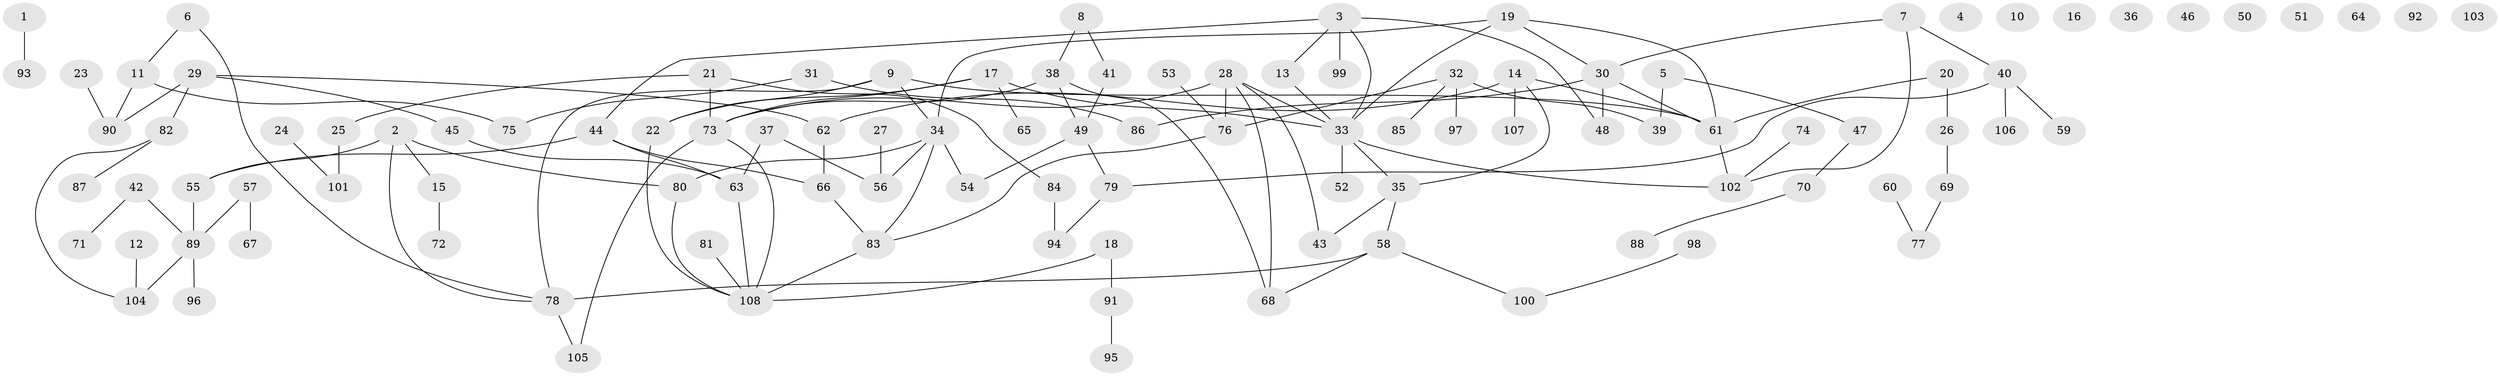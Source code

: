 // coarse degree distribution, {0: 0.1527777777777778, 5: 0.125, 4: 0.06944444444444445, 2: 0.2222222222222222, 3: 0.05555555555555555, 7: 0.05555555555555555, 1: 0.2777777777777778, 6: 0.013888888888888888, 9: 0.013888888888888888, 8: 0.013888888888888888}
// Generated by graph-tools (version 1.1) at 2025/41/03/06/25 10:41:25]
// undirected, 108 vertices, 128 edges
graph export_dot {
graph [start="1"]
  node [color=gray90,style=filled];
  1;
  2;
  3;
  4;
  5;
  6;
  7;
  8;
  9;
  10;
  11;
  12;
  13;
  14;
  15;
  16;
  17;
  18;
  19;
  20;
  21;
  22;
  23;
  24;
  25;
  26;
  27;
  28;
  29;
  30;
  31;
  32;
  33;
  34;
  35;
  36;
  37;
  38;
  39;
  40;
  41;
  42;
  43;
  44;
  45;
  46;
  47;
  48;
  49;
  50;
  51;
  52;
  53;
  54;
  55;
  56;
  57;
  58;
  59;
  60;
  61;
  62;
  63;
  64;
  65;
  66;
  67;
  68;
  69;
  70;
  71;
  72;
  73;
  74;
  75;
  76;
  77;
  78;
  79;
  80;
  81;
  82;
  83;
  84;
  85;
  86;
  87;
  88;
  89;
  90;
  91;
  92;
  93;
  94;
  95;
  96;
  97;
  98;
  99;
  100;
  101;
  102;
  103;
  104;
  105;
  106;
  107;
  108;
  1 -- 93;
  2 -- 15;
  2 -- 55;
  2 -- 78;
  2 -- 80;
  3 -- 13;
  3 -- 33;
  3 -- 44;
  3 -- 48;
  3 -- 99;
  5 -- 39;
  5 -- 47;
  6 -- 11;
  6 -- 78;
  7 -- 30;
  7 -- 40;
  7 -- 102;
  8 -- 38;
  8 -- 41;
  9 -- 22;
  9 -- 34;
  9 -- 61;
  9 -- 78;
  11 -- 75;
  11 -- 90;
  12 -- 104;
  13 -- 33;
  14 -- 35;
  14 -- 61;
  14 -- 62;
  14 -- 107;
  15 -- 72;
  17 -- 22;
  17 -- 33;
  17 -- 65;
  17 -- 73;
  18 -- 91;
  18 -- 108;
  19 -- 30;
  19 -- 33;
  19 -- 34;
  19 -- 61;
  20 -- 26;
  20 -- 61;
  21 -- 25;
  21 -- 73;
  21 -- 84;
  22 -- 108;
  23 -- 90;
  24 -- 101;
  25 -- 101;
  26 -- 69;
  27 -- 56;
  28 -- 33;
  28 -- 43;
  28 -- 68;
  28 -- 73;
  28 -- 76;
  29 -- 45;
  29 -- 62;
  29 -- 82;
  29 -- 90;
  30 -- 48;
  30 -- 61;
  30 -- 86;
  31 -- 75;
  31 -- 86;
  32 -- 39;
  32 -- 76;
  32 -- 85;
  32 -- 97;
  33 -- 35;
  33 -- 52;
  33 -- 102;
  34 -- 54;
  34 -- 56;
  34 -- 80;
  34 -- 83;
  35 -- 43;
  35 -- 58;
  37 -- 56;
  37 -- 63;
  38 -- 49;
  38 -- 68;
  38 -- 73;
  40 -- 59;
  40 -- 79;
  40 -- 106;
  41 -- 49;
  42 -- 71;
  42 -- 89;
  44 -- 55;
  44 -- 63;
  44 -- 66;
  45 -- 63;
  47 -- 70;
  49 -- 54;
  49 -- 79;
  53 -- 76;
  55 -- 89;
  57 -- 67;
  57 -- 89;
  58 -- 68;
  58 -- 78;
  58 -- 100;
  60 -- 77;
  61 -- 102;
  62 -- 66;
  63 -- 108;
  66 -- 83;
  69 -- 77;
  70 -- 88;
  73 -- 105;
  73 -- 108;
  74 -- 102;
  76 -- 83;
  78 -- 105;
  79 -- 94;
  80 -- 108;
  81 -- 108;
  82 -- 87;
  82 -- 104;
  83 -- 108;
  84 -- 94;
  89 -- 96;
  89 -- 104;
  91 -- 95;
  98 -- 100;
}
